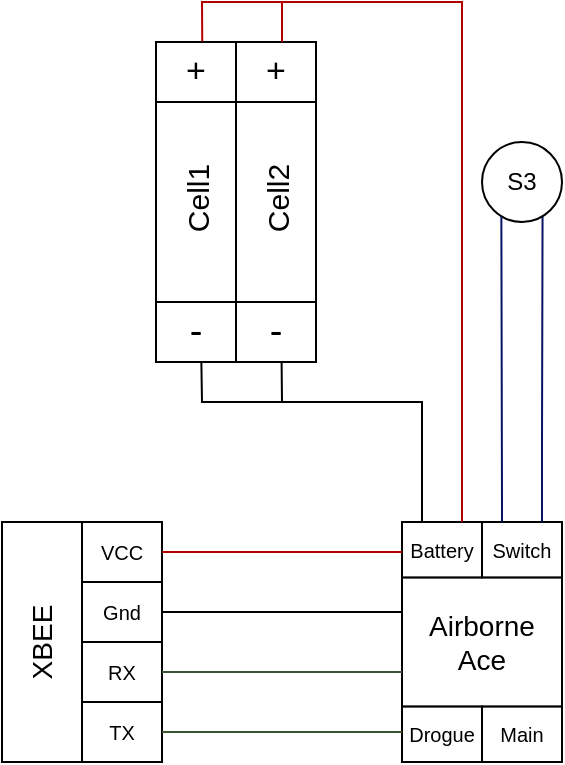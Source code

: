 <mxfile version="21.5.2" type="device">
  <diagram name="Page-1" id="aCFp94fTeAwIIQ4NRTM6">
    <mxGraphModel dx="880" dy="528" grid="1" gridSize="10" guides="1" tooltips="1" connect="1" arrows="1" fold="1" page="1" pageScale="1" pageWidth="850" pageHeight="1100" math="0" shadow="0">
      <root>
        <mxCell id="0" />
        <mxCell id="1" parent="0" />
        <mxCell id="9XwL8WswrSsdKyXR2CU7-56" value="" style="group;rotation=0;" parent="1" vertex="1" connectable="0">
          <mxGeometry x="437" y="40" width="80" height="160" as="geometry" />
        </mxCell>
        <mxCell id="9XwL8WswrSsdKyXR2CU7-43" value="" style="rounded=0;whiteSpace=wrap;html=1;rotation=0;" parent="9XwL8WswrSsdKyXR2CU7-56" vertex="1">
          <mxGeometry y="30" width="40" height="100" as="geometry" />
        </mxCell>
        <mxCell id="9XwL8WswrSsdKyXR2CU7-44" value="" style="rounded=0;whiteSpace=wrap;html=1;rotation=0;" parent="9XwL8WswrSsdKyXR2CU7-56" vertex="1">
          <mxGeometry x="40" y="30" width="40" height="100" as="geometry" />
        </mxCell>
        <mxCell id="9XwL8WswrSsdKyXR2CU7-45" value="&lt;font style=&quot;font-size: 17px;&quot;&gt;+&lt;/font&gt;" style="rounded=0;whiteSpace=wrap;html=1;rotation=0;" parent="9XwL8WswrSsdKyXR2CU7-56" vertex="1">
          <mxGeometry width="40" height="30" as="geometry" />
        </mxCell>
        <mxCell id="9XwL8WswrSsdKyXR2CU7-46" value="&lt;font style=&quot;font-size: 17px;&quot;&gt;+&lt;/font&gt;" style="rounded=0;whiteSpace=wrap;html=1;rotation=0;" parent="9XwL8WswrSsdKyXR2CU7-56" vertex="1">
          <mxGeometry x="40" width="40" height="30" as="geometry" />
        </mxCell>
        <mxCell id="9XwL8WswrSsdKyXR2CU7-47" value="&lt;font style=&quot;font-size: 19px;&quot;&gt;-&lt;/font&gt;" style="rounded=0;whiteSpace=wrap;html=1;rotation=0;" parent="9XwL8WswrSsdKyXR2CU7-56" vertex="1">
          <mxGeometry x="40" y="130" width="40" height="30" as="geometry" />
        </mxCell>
        <mxCell id="9XwL8WswrSsdKyXR2CU7-48" value="&lt;font style=&quot;font-size: 19px;&quot;&gt;-&lt;/font&gt;" style="rounded=0;whiteSpace=wrap;html=1;rotation=0;" parent="9XwL8WswrSsdKyXR2CU7-56" vertex="1">
          <mxGeometry y="130" width="40" height="30" as="geometry" />
        </mxCell>
        <mxCell id="9XwL8WswrSsdKyXR2CU7-54" value="&lt;font style=&quot;font-size: 15px;&quot;&gt;Cell1&lt;/font&gt;" style="text;html=1;strokeColor=none;fillColor=none;align=center;verticalAlign=middle;whiteSpace=wrap;rounded=0;rotation=-90;" parent="9XwL8WswrSsdKyXR2CU7-56" vertex="1">
          <mxGeometry x="-12" y="63" width="65" height="30" as="geometry" />
        </mxCell>
        <mxCell id="9XwL8WswrSsdKyXR2CU7-55" value="&lt;font style=&quot;font-size: 15px;&quot;&gt;Cell2&lt;/font&gt;" style="text;html=1;strokeColor=none;fillColor=none;align=center;verticalAlign=middle;whiteSpace=wrap;rounded=0;rotation=-90;" parent="9XwL8WswrSsdKyXR2CU7-56" vertex="1">
          <mxGeometry x="28" y="63" width="65" height="30" as="geometry" />
        </mxCell>
        <mxCell id="9XwL8WswrSsdKyXR2CU7-57" value="" style="group" parent="1" vertex="1" connectable="0">
          <mxGeometry x="560" y="280" width="80" height="120" as="geometry" />
        </mxCell>
        <mxCell id="9XwL8WswrSsdKyXR2CU7-26" value="&lt;font style=&quot;font-size: 14px;&quot;&gt;Airborne&lt;br&gt;Ace&lt;/font&gt;" style="rounded=0;whiteSpace=wrap;html=1;" parent="9XwL8WswrSsdKyXR2CU7-57" vertex="1">
          <mxGeometry y="27.692" width="80" height="64.615" as="geometry" />
        </mxCell>
        <mxCell id="9XwL8WswrSsdKyXR2CU7-31" value="&lt;font style=&quot;font-size: 10px;&quot;&gt;Battery&lt;/font&gt;" style="rounded=0;whiteSpace=wrap;html=1;" parent="9XwL8WswrSsdKyXR2CU7-57" vertex="1">
          <mxGeometry width="40" height="27.692" as="geometry" />
        </mxCell>
        <mxCell id="9XwL8WswrSsdKyXR2CU7-33" value="&lt;font style=&quot;font-size: 10px;&quot;&gt;Switch&lt;/font&gt;" style="rounded=0;whiteSpace=wrap;html=1;" parent="9XwL8WswrSsdKyXR2CU7-57" vertex="1">
          <mxGeometry x="40" width="40" height="27.692" as="geometry" />
        </mxCell>
        <mxCell id="9XwL8WswrSsdKyXR2CU7-34" value="&lt;font style=&quot;font-size: 10px;&quot;&gt;Main&lt;/font&gt;" style="rounded=0;whiteSpace=wrap;html=1;" parent="9XwL8WswrSsdKyXR2CU7-57" vertex="1">
          <mxGeometry x="40" y="92.308" width="40" height="27.692" as="geometry" />
        </mxCell>
        <mxCell id="9XwL8WswrSsdKyXR2CU7-35" value="&lt;font style=&quot;font-size: 10px;&quot;&gt;Drogue&lt;/font&gt;" style="rounded=0;whiteSpace=wrap;html=1;" parent="9XwL8WswrSsdKyXR2CU7-57" vertex="1">
          <mxGeometry y="92.308" width="40" height="27.692" as="geometry" />
        </mxCell>
        <mxCell id="9XwL8WswrSsdKyXR2CU7-60" value="" style="endArrow=none;html=1;rounded=0;entryX=0.567;entryY=1.001;entryDx=0;entryDy=0;entryPerimeter=0;" parent="1" target="9XwL8WswrSsdKyXR2CU7-48" edge="1">
          <mxGeometry width="50" height="50" relative="1" as="geometry">
            <mxPoint x="500" y="220" as="sourcePoint" />
            <mxPoint x="450" y="220" as="targetPoint" />
            <Array as="points">
              <mxPoint x="460" y="220" />
            </Array>
          </mxGeometry>
        </mxCell>
        <mxCell id="9XwL8WswrSsdKyXR2CU7-61" value="" style="endArrow=none;html=1;rounded=0;exitX=0.25;exitY=0;exitDx=0;exitDy=0;entryX=0.57;entryY=0.995;entryDx=0;entryDy=0;entryPerimeter=0;" parent="1" source="9XwL8WswrSsdKyXR2CU7-31" target="9XwL8WswrSsdKyXR2CU7-47" edge="1">
          <mxGeometry width="50" height="50" relative="1" as="geometry">
            <mxPoint x="580" y="260" as="sourcePoint" />
            <mxPoint x="490" y="230" as="targetPoint" />
            <Array as="points">
              <mxPoint x="570" y="220" />
              <mxPoint x="500" y="220" />
            </Array>
          </mxGeometry>
        </mxCell>
        <mxCell id="9XwL8WswrSsdKyXR2CU7-62" value="" style="endArrow=none;html=1;rounded=0;fillColor=#e51400;strokeColor=#B20000;entryX=0.578;entryY=-0.007;entryDx=0;entryDy=0;entryPerimeter=0;" parent="1" target="9XwL8WswrSsdKyXR2CU7-45" edge="1">
          <mxGeometry width="50" height="50" relative="1" as="geometry">
            <mxPoint x="500" y="20" as="sourcePoint" />
            <mxPoint x="460" y="30" as="targetPoint" />
            <Array as="points">
              <mxPoint x="460" y="20" />
            </Array>
          </mxGeometry>
        </mxCell>
        <mxCell id="9XwL8WswrSsdKyXR2CU7-63" value="" style="endArrow=none;html=1;rounded=0;exitX=0.75;exitY=0;exitDx=0;exitDy=0;fillColor=#e51400;strokeColor=#B20000;entryX=0.575;entryY=0;entryDx=0;entryDy=0;entryPerimeter=0;" parent="1" source="9XwL8WswrSsdKyXR2CU7-31" target="9XwL8WswrSsdKyXR2CU7-46" edge="1">
          <mxGeometry width="50" height="50" relative="1" as="geometry">
            <mxPoint x="260" y="250" as="sourcePoint" />
            <mxPoint x="510" y="30" as="targetPoint" />
            <Array as="points">
              <mxPoint x="590" y="20" />
              <mxPoint x="500" y="20" />
            </Array>
          </mxGeometry>
        </mxCell>
        <mxCell id="9XwL8WswrSsdKyXR2CU7-64" value="" style="endArrow=none;html=1;rounded=0;fillColor=#0050ef;strokeColor=#061465;exitX=0.757;exitY=0.926;exitDx=0;exitDy=0;entryX=0.75;entryY=0;entryDx=0;entryDy=0;exitPerimeter=0;" parent="1" source="9XwL8WswrSsdKyXR2CU7-66" target="9XwL8WswrSsdKyXR2CU7-33" edge="1">
          <mxGeometry width="50" height="50" relative="1" as="geometry">
            <mxPoint x="440" y="280" as="sourcePoint" />
            <mxPoint x="330" y="250" as="targetPoint" />
            <Array as="points">
              <mxPoint x="630" y="240" />
            </Array>
          </mxGeometry>
        </mxCell>
        <mxCell id="9XwL8WswrSsdKyXR2CU7-66" value="S3" style="ellipse;whiteSpace=wrap;html=1;aspect=fixed;" parent="1" vertex="1">
          <mxGeometry x="600" y="90" width="40" height="40" as="geometry" />
        </mxCell>
        <mxCell id="9XwL8WswrSsdKyXR2CU7-67" value="" style="endArrow=none;html=1;rounded=0;fillColor=#0050ef;strokeColor=#061465;entryX=0.25;entryY=0;entryDx=0;entryDy=0;exitX=0.242;exitY=0.934;exitDx=0;exitDy=0;exitPerimeter=0;" parent="1" source="9XwL8WswrSsdKyXR2CU7-66" target="9XwL8WswrSsdKyXR2CU7-33" edge="1">
          <mxGeometry width="50" height="50" relative="1" as="geometry">
            <mxPoint x="610" y="130" as="sourcePoint" />
            <mxPoint x="510" y="250" as="targetPoint" />
            <Array as="points">
              <mxPoint x="610" y="270" />
            </Array>
          </mxGeometry>
        </mxCell>
        <mxCell id="9XwL8WswrSsdKyXR2CU7-38" value="&lt;font style=&quot;font-size: 10px;&quot;&gt;VCC&lt;/font&gt;" style="rounded=0;whiteSpace=wrap;html=1;" parent="1" vertex="1">
          <mxGeometry x="400" y="280" width="40" height="30" as="geometry" />
        </mxCell>
        <mxCell id="9XwL8WswrSsdKyXR2CU7-37" value="&lt;font style=&quot;font-size: 10px;&quot;&gt;Gnd&lt;br&gt;&lt;/font&gt;" style="rounded=0;whiteSpace=wrap;html=1;" parent="1" vertex="1">
          <mxGeometry x="400" y="310" width="40" height="30" as="geometry" />
        </mxCell>
        <mxCell id="9XwL8WswrSsdKyXR2CU7-39" value="&lt;font style=&quot;font-size: 10px;&quot;&gt;RX&lt;/font&gt;" style="rounded=0;whiteSpace=wrap;html=1;" parent="1" vertex="1">
          <mxGeometry x="400" y="340" width="40" height="30" as="geometry" />
        </mxCell>
        <mxCell id="9XwL8WswrSsdKyXR2CU7-40" value="&lt;font style=&quot;font-size: 10px;&quot;&gt;TX&lt;/font&gt;" style="rounded=0;whiteSpace=wrap;html=1;" parent="1" vertex="1">
          <mxGeometry x="400" y="370" width="40" height="30" as="geometry" />
        </mxCell>
        <mxCell id="9XwL8WswrSsdKyXR2CU7-36" value="" style="rounded=0;whiteSpace=wrap;html=1;" parent="1" vertex="1">
          <mxGeometry x="360" y="280" width="40" height="120" as="geometry" />
        </mxCell>
        <mxCell id="lRpLS6zEa1Rtm8-zW-W6-2" value="" style="endArrow=none;html=1;rounded=0;fillColor=#e51400;strokeColor=#B20000;exitX=1;exitY=0.5;exitDx=0;exitDy=0;" edge="1" parent="1" source="9XwL8WswrSsdKyXR2CU7-38">
          <mxGeometry width="50" height="50" relative="1" as="geometry">
            <mxPoint x="400" y="320" as="sourcePoint" />
            <mxPoint x="560" y="295" as="targetPoint" />
          </mxGeometry>
        </mxCell>
        <mxCell id="lRpLS6zEa1Rtm8-zW-W6-3" value="" style="endArrow=none;html=1;rounded=0;entryX=0;entryY=0.268;entryDx=0;entryDy=0;exitX=1;exitY=0.5;exitDx=0;exitDy=0;entryPerimeter=0;" edge="1" parent="1" source="9XwL8WswrSsdKyXR2CU7-37" target="9XwL8WswrSsdKyXR2CU7-26">
          <mxGeometry width="50" height="50" relative="1" as="geometry">
            <mxPoint x="450" y="305" as="sourcePoint" />
            <mxPoint x="570" y="304" as="targetPoint" />
          </mxGeometry>
        </mxCell>
        <mxCell id="lRpLS6zEa1Rtm8-zW-W6-4" value="" style="endArrow=none;html=1;rounded=0;entryX=0;entryY=0.732;entryDx=0;entryDy=0;exitX=1;exitY=0.5;exitDx=0;exitDy=0;fillColor=#6d8764;strokeColor=#3A5431;entryPerimeter=0;" edge="1" parent="1" source="9XwL8WswrSsdKyXR2CU7-39" target="9XwL8WswrSsdKyXR2CU7-26">
          <mxGeometry width="50" height="50" relative="1" as="geometry">
            <mxPoint x="450" y="335" as="sourcePoint" />
            <mxPoint x="570" y="334" as="targetPoint" />
          </mxGeometry>
        </mxCell>
        <mxCell id="lRpLS6zEa1Rtm8-zW-W6-5" value="" style="endArrow=none;html=1;rounded=0;entryX=0;entryY=0.458;entryDx=0;entryDy=0;exitX=1;exitY=0.5;exitDx=0;exitDy=0;fillColor=#6d8764;strokeColor=#3A5431;entryPerimeter=0;" edge="1" parent="1" source="9XwL8WswrSsdKyXR2CU7-40" target="9XwL8WswrSsdKyXR2CU7-35">
          <mxGeometry width="50" height="50" relative="1" as="geometry">
            <mxPoint x="460" y="345" as="sourcePoint" />
            <mxPoint x="580" y="344" as="targetPoint" />
          </mxGeometry>
        </mxCell>
        <mxCell id="lRpLS6zEa1Rtm8-zW-W6-6" value="&lt;font style=&quot;font-size: 14px;&quot;&gt;XBEE&lt;/font&gt;" style="text;html=1;strokeColor=none;fillColor=none;align=center;verticalAlign=middle;whiteSpace=wrap;rounded=0;rotation=-90;" vertex="1" parent="1">
          <mxGeometry x="350" y="325" width="60" height="30" as="geometry" />
        </mxCell>
      </root>
    </mxGraphModel>
  </diagram>
</mxfile>
